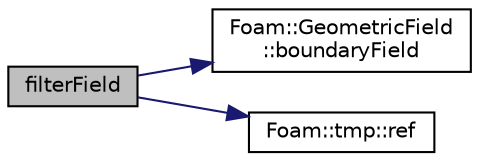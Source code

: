digraph "filterField"
{
  bgcolor="transparent";
  edge [fontname="Helvetica",fontsize="10",labelfontname="Helvetica",labelfontsize="10"];
  node [fontname="Helvetica",fontsize="10",shape=record];
  rankdir="LR";
  Node1319 [label="filterField",height=0.2,width=0.4,color="black", fillcolor="grey75", style="filled", fontcolor="black"];
  Node1319 -> Node1320 [color="midnightblue",fontsize="10",style="solid",fontname="Helvetica"];
  Node1320 [label="Foam::GeometricField\l::boundaryField",height=0.2,width=0.4,color="black",URL="$a23249.html#a9ff7de36fba06b4f4f77a75142ad72b6",tooltip="Return const-reference to the boundary field. "];
  Node1319 -> Node1321 [color="midnightblue",fontsize="10",style="solid",fontname="Helvetica"];
  Node1321 [label="Foam::tmp::ref",height=0.2,width=0.4,color="black",URL="$a27077.html#aeaf81e641282874cef07f5b808efc83b",tooltip="Return non-const reference or generate a fatal error. "];
}
